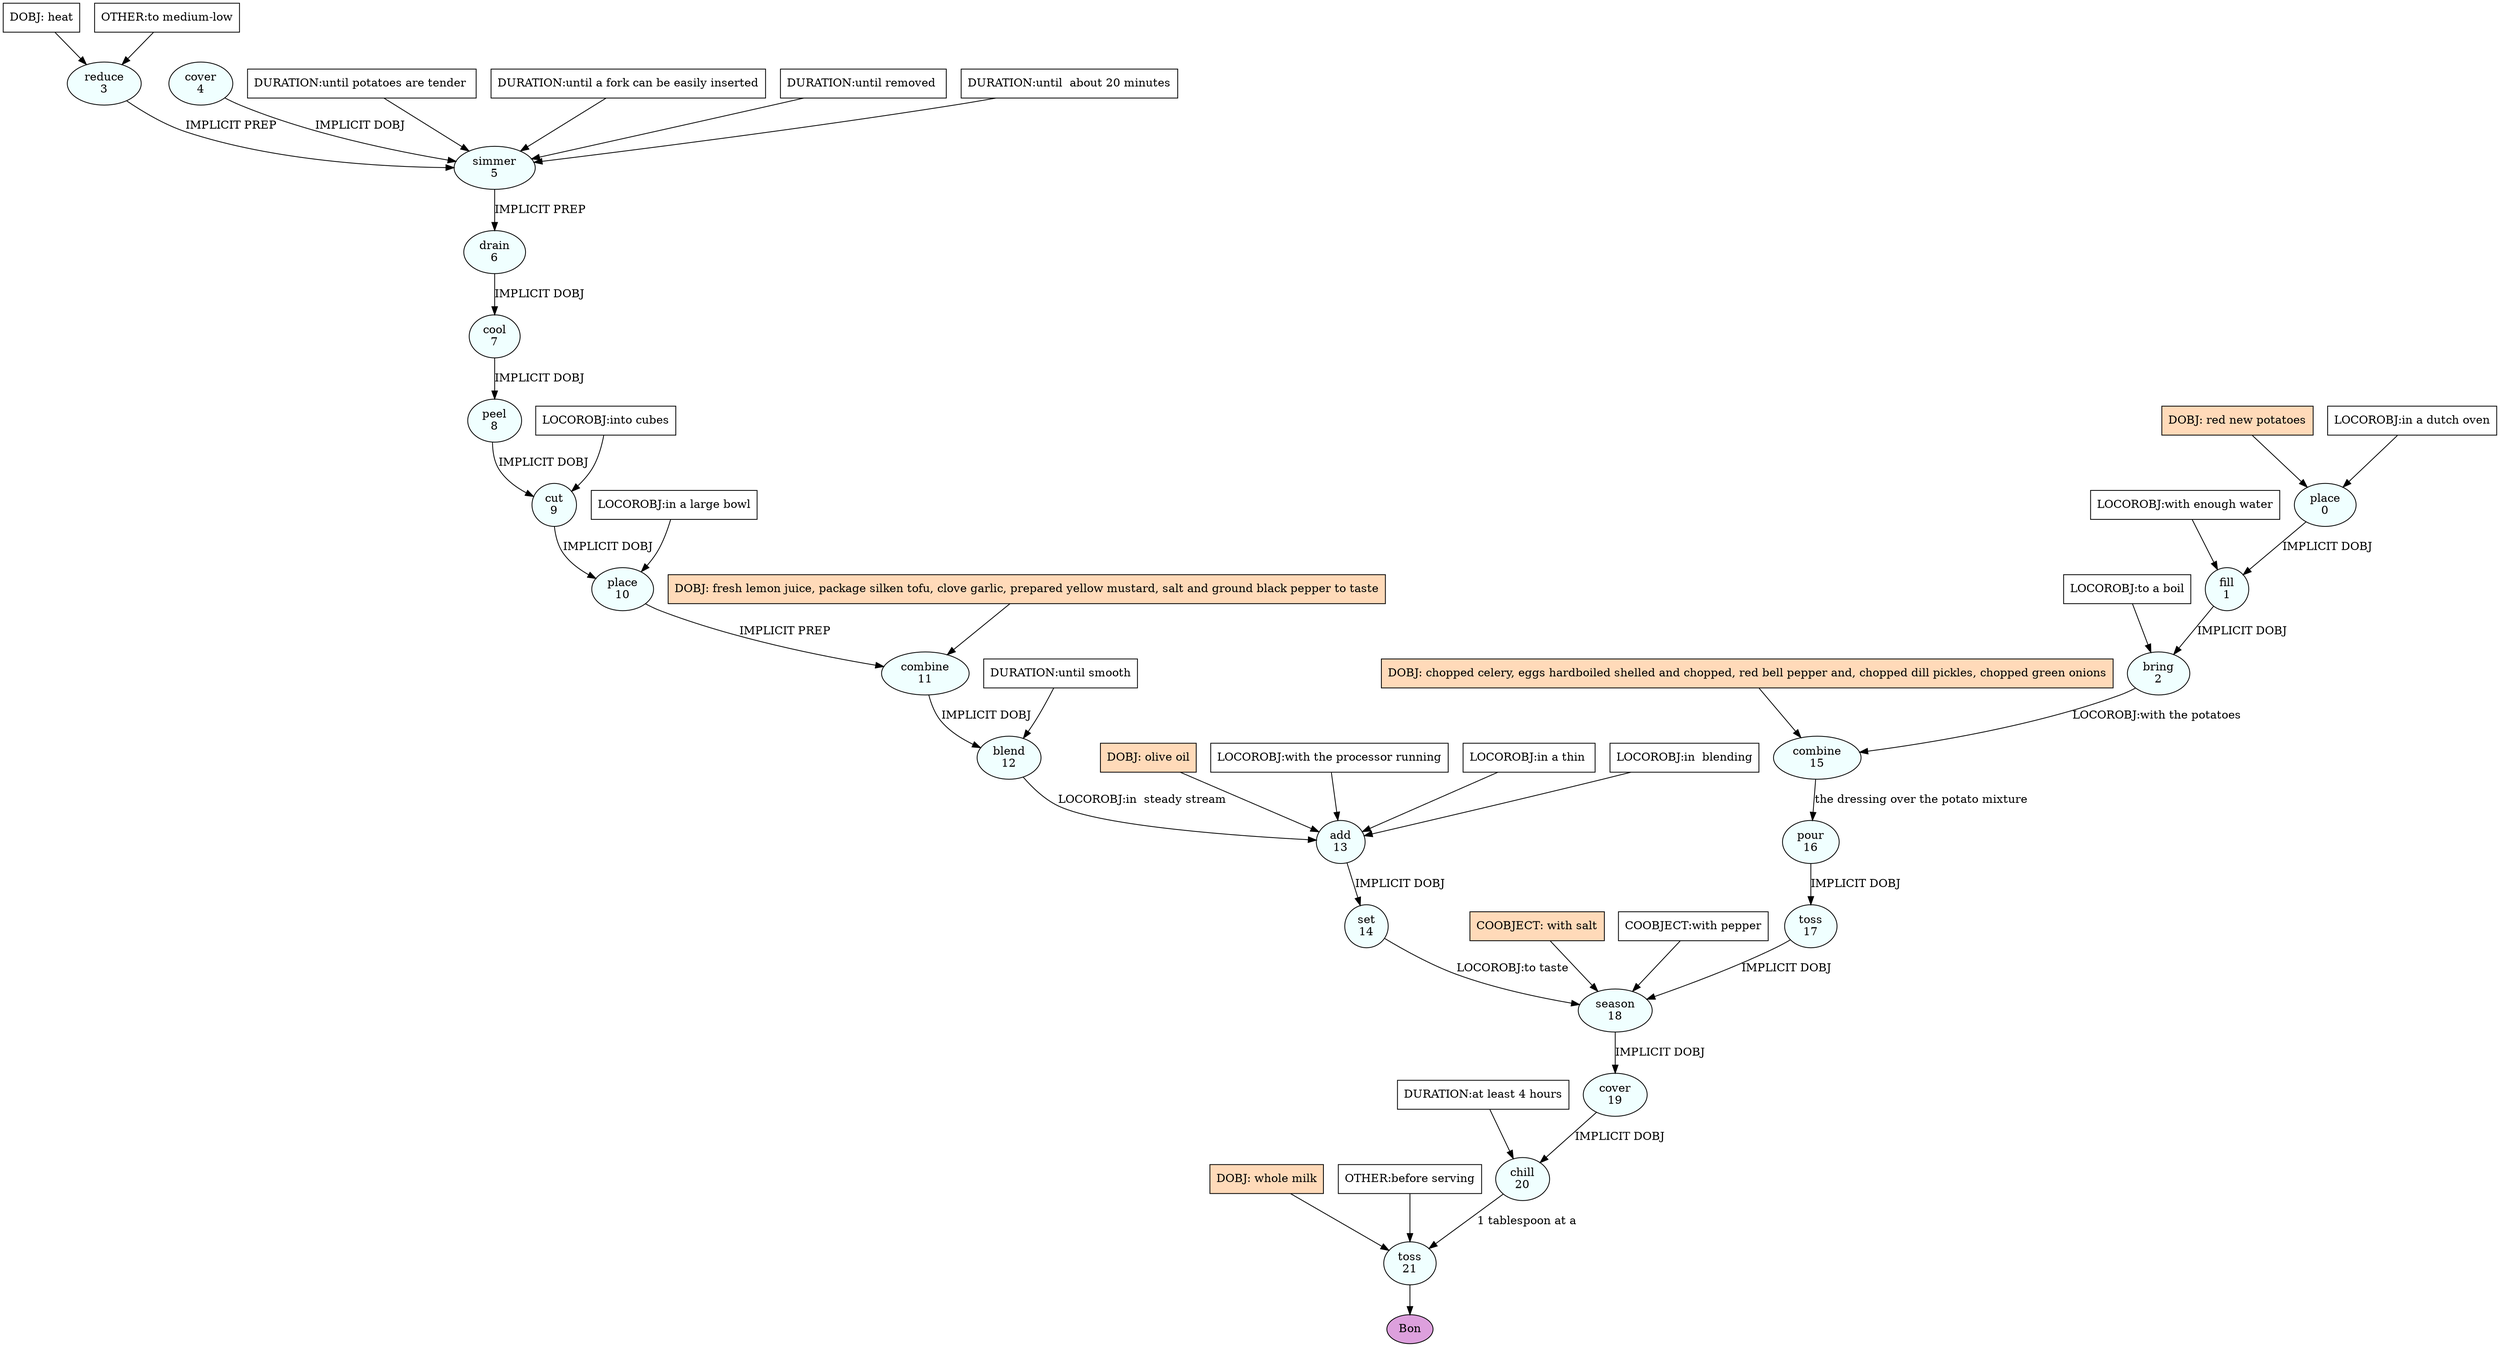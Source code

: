 digraph recipe {
E0[label="place
0", shape=oval, style=filled, fillcolor=azure]
E1[label="fill
1", shape=oval, style=filled, fillcolor=azure]
E2[label="bring
2", shape=oval, style=filled, fillcolor=azure]
E3[label="reduce
3", shape=oval, style=filled, fillcolor=azure]
E4[label="cover
4", shape=oval, style=filled, fillcolor=azure]
E5[label="simmer
5", shape=oval, style=filled, fillcolor=azure]
E6[label="drain
6", shape=oval, style=filled, fillcolor=azure]
E7[label="cool
7", shape=oval, style=filled, fillcolor=azure]
E8[label="peel
8", shape=oval, style=filled, fillcolor=azure]
E9[label="cut
9", shape=oval, style=filled, fillcolor=azure]
E10[label="place
10", shape=oval, style=filled, fillcolor=azure]
E11[label="combine
11", shape=oval, style=filled, fillcolor=azure]
E12[label="blend
12", shape=oval, style=filled, fillcolor=azure]
E13[label="add
13", shape=oval, style=filled, fillcolor=azure]
E14[label="set
14", shape=oval, style=filled, fillcolor=azure]
E15[label="combine
15", shape=oval, style=filled, fillcolor=azure]
E16[label="pour
16", shape=oval, style=filled, fillcolor=azure]
E17[label="toss
17", shape=oval, style=filled, fillcolor=azure]
E18[label="season
18", shape=oval, style=filled, fillcolor=azure]
E19[label="cover
19", shape=oval, style=filled, fillcolor=azure]
E20[label="chill
20", shape=oval, style=filled, fillcolor=azure]
E21[label="toss
21", shape=oval, style=filled, fillcolor=azure]
D3[label="DOBJ: heat", shape=box, style=filled, fillcolor=white]
D3 -> E3
P3_0[label="OTHER:to medium-low", shape=box, style=filled, fillcolor=white]
P3_0 -> E3
D0[label="DOBJ: red new potatoes", shape=box, style=filled, fillcolor=peachpuff]
D0 -> E0
P0_0[label="LOCOROBJ:in a dutch oven", shape=box, style=filled, fillcolor=white]
P0_0 -> E0
E0 -> E1 [label="IMPLICIT DOBJ"]
P1_0_0[label="LOCOROBJ:with enough water", shape=box, style=filled, fillcolor=white]
P1_0_0 -> E1
E1 -> E2 [label="IMPLICIT DOBJ"]
P2_0_0[label="LOCOROBJ:to a boil", shape=box, style=filled, fillcolor=white]
P2_0_0 -> E2
E4 -> E5 [label="IMPLICIT DOBJ"]
E3 -> E5 [label="IMPLICIT PREP"]
P5_1_0[label="DURATION:until potatoes are tender ", shape=box, style=filled, fillcolor=white]
P5_1_0 -> E5
P5_1_1[label="DURATION:until a fork can be easily inserted", shape=box, style=filled, fillcolor=white]
P5_1_1 -> E5
P5_1_2[label="DURATION:until removed ", shape=box, style=filled, fillcolor=white]
P5_1_2 -> E5
P5_1_3[label="DURATION:until  about 20 minutes", shape=box, style=filled, fillcolor=white]
P5_1_3 -> E5
E5 -> E6 [label="IMPLICIT PREP"]
E6 -> E7 [label="IMPLICIT DOBJ"]
E7 -> E8 [label="IMPLICIT DOBJ"]
E8 -> E9 [label="IMPLICIT DOBJ"]
P9_0_0[label="LOCOROBJ:into cubes", shape=box, style=filled, fillcolor=white]
P9_0_0 -> E9
E9 -> E10 [label="IMPLICIT DOBJ"]
P10_0_0[label="LOCOROBJ:in a large bowl", shape=box, style=filled, fillcolor=white]
P10_0_0 -> E10
D11_ing[label="DOBJ: fresh lemon juice, package silken tofu, clove garlic, prepared yellow mustard, salt and ground black pepper to taste", shape=box, style=filled, fillcolor=peachpuff]
D11_ing -> E11
E10 -> E11 [label="IMPLICIT PREP"]
E11 -> E12 [label="IMPLICIT DOBJ"]
P12_0_0[label="DURATION:until smooth", shape=box, style=filled, fillcolor=white]
P12_0_0 -> E12
D13_ing[label="DOBJ: olive oil", shape=box, style=filled, fillcolor=peachpuff]
D13_ing -> E13
P13_0_0[label="LOCOROBJ:with the processor running", shape=box, style=filled, fillcolor=white]
P13_0_0 -> E13
P13_1_0[label="LOCOROBJ:in a thin ", shape=box, style=filled, fillcolor=white]
P13_1_0 -> E13
E12 -> E13 [label="LOCOROBJ:in  steady stream "]
P13_1_2[label="LOCOROBJ:in  blending", shape=box, style=filled, fillcolor=white]
P13_1_2 -> E13
E13 -> E14 [label="IMPLICIT DOBJ"]
D15_ing[label="DOBJ: chopped celery, eggs hardboiled shelled and chopped, red bell pepper and, chopped dill pickles, chopped green onions", shape=box, style=filled, fillcolor=peachpuff]
D15_ing -> E15
E2 -> E15 [label="LOCOROBJ:with the potatoes"]
E15 -> E16 [label="the dressing over the potato mixture"]
E16 -> E17 [label="IMPLICIT DOBJ"]
E17 -> E18 [label="IMPLICIT DOBJ"]
E14 -> E18 [label="LOCOROBJ:to taste"]
P18_1_ing[label="COOBJECT: with salt", shape=box, style=filled, fillcolor=peachpuff]
P18_1_ing -> E18
P18_1_0[label="COOBJECT:with pepper", shape=box, style=filled, fillcolor=white]
P18_1_0 -> E18
E18 -> E19 [label="IMPLICIT DOBJ"]
E19 -> E20 [label="IMPLICIT DOBJ"]
P20_0_0[label="DURATION:at least 4 hours", shape=box, style=filled, fillcolor=white]
P20_0_0 -> E20
D21_ing[label="DOBJ: whole milk", shape=box, style=filled, fillcolor=peachpuff]
D21_ing -> E21
E20 -> E21 [label=" 1 tablespoon at a"]
P21_0_0[label="OTHER:before serving", shape=box, style=filled, fillcolor=white]
P21_0_0 -> E21
EOR[label="Bon", shape=oval, style=filled, fillcolor=plum]
E21 -> EOR
}
